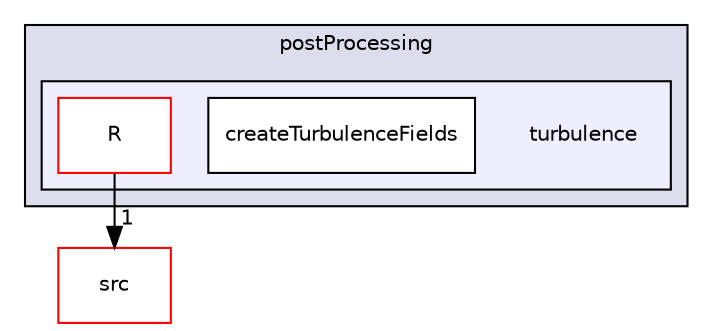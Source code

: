 digraph "applications/utilities/postProcessing/turbulence" {
  bgcolor=transparent;
  compound=true
  node [ fontsize="10", fontname="Helvetica"];
  edge [ labelfontsize="10", labelfontname="Helvetica"];
  subgraph clusterdir_b0c2b0d6e5b08bdff054b28f26ba51e7 {
    graph [ bgcolor="#ddddee", pencolor="black", label="postProcessing" fontname="Helvetica", fontsize="10", URL="dir_b0c2b0d6e5b08bdff054b28f26ba51e7.html"]
  subgraph clusterdir_efa815437fc2dd6547097aa5d76505dd {
    graph [ bgcolor="#eeeeff", pencolor="black", label="" URL="dir_efa815437fc2dd6547097aa5d76505dd.html"];
    dir_efa815437fc2dd6547097aa5d76505dd [shape=plaintext label="turbulence"];
    dir_3629f79d7b62c884a854de9e2ae0e17f [shape=box label="createTurbulenceFields" color="black" fillcolor="white" style="filled" URL="dir_3629f79d7b62c884a854de9e2ae0e17f.html"];
    dir_1a5f698d2a7b78d24aae088aa51f6743 [shape=box label="R" color="red" fillcolor="white" style="filled" URL="dir_1a5f698d2a7b78d24aae088aa51f6743.html"];
  }
  }
  dir_68267d1309a1af8e8297ef4c3efbcdba [shape=box label="src" color="red" URL="dir_68267d1309a1af8e8297ef4c3efbcdba.html"];
  dir_1a5f698d2a7b78d24aae088aa51f6743->dir_68267d1309a1af8e8297ef4c3efbcdba [headlabel="1", labeldistance=1.5 headhref="dir_000676_000737.html"];
}
